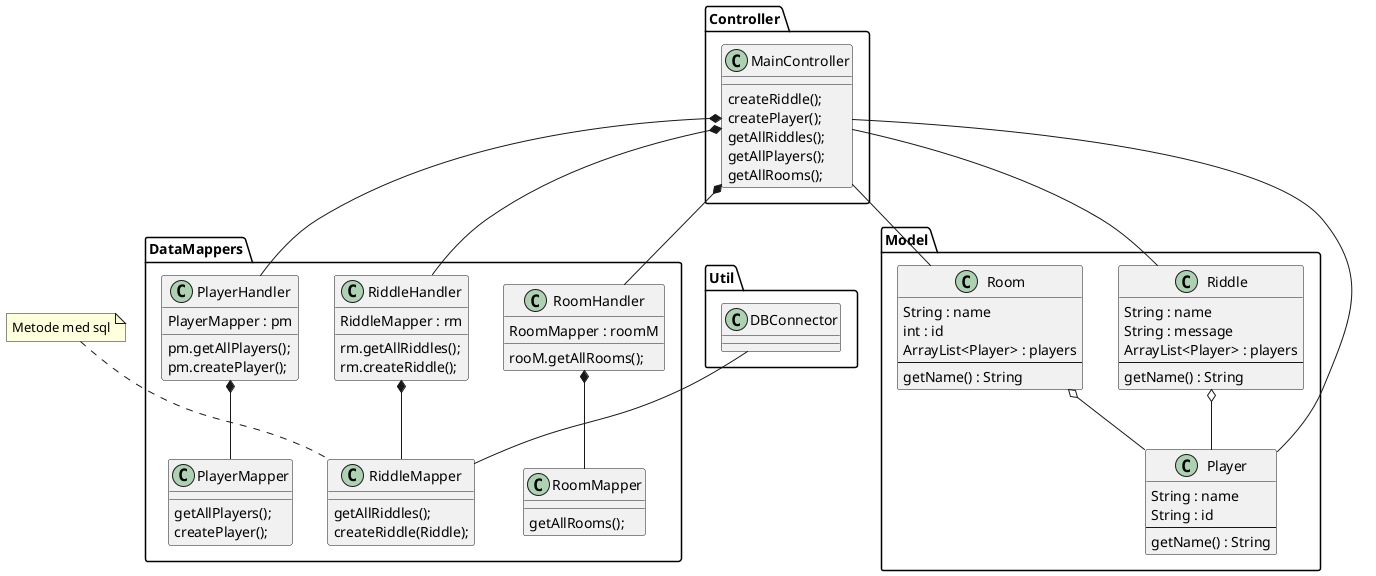 @startuml


note "Metode med sql" as N1
N1 .. DataMappers.RiddleMapper
Controller.MainController -- Model.Riddle
Controller.MainController -- Model.Player
Model.Riddle o-- Model.Player
Model.Room o-- Model.Player
Controller.MainController -- Model.Room
Controller.MainController *-- DataMappers.RiddleHandler
Controller.MainController *-- DataMappers.PlayerHandler
Controller.MainController *-- DataMappers.RoomHandler
DataMappers.RiddleHandler *-- DataMappers.RiddleMapper
DataMappers.PlayerHandler *-- DataMappers.PlayerMapper
DataMappers.RoomHandler *-- DataMappers.RoomMapper
Util.DBConnector -- DataMappers.RiddleMapper
' Util.DBConnector -- DataMappers.RoomMapper
' Util.DBConnector -- DataMappers.PlayerMapper

class Controller.MainController {
createRiddle();
createPlayer();
getAllRiddles();
getAllPlayers();
getAllRooms();
}
class Util.DBConnector {
}

class DataMappers.PlayerMapper {
getAllPlayers();
createPlayer();
}
class DataMappers.RoomMapper {
getAllRooms();
}
class DataMappers.RiddleMapper {
getAllRiddles();
createRiddle(Riddle);
}
class DataMappers.RoomHandler {
RoomMapper : roomM
rooM.getAllRooms();
}
class DataMappers.PlayerHandler {
PlayerMapper : pm
pm.getAllPlayers();
pm.createPlayer();
}
class DataMappers.RiddleHandler {
RiddleMapper : rm
rm.getAllRiddles();
rm.createRiddle();
}
class Model.Player {
String : name
String : id
--
getName() : String
}
class Model.Riddle {
String : name
String : message
ArrayList<Player> : players
--
getName() : String
}
class Model.Room {
String : name
int : id
ArrayList<Player> : players
--
getName() : String
}

@enduml